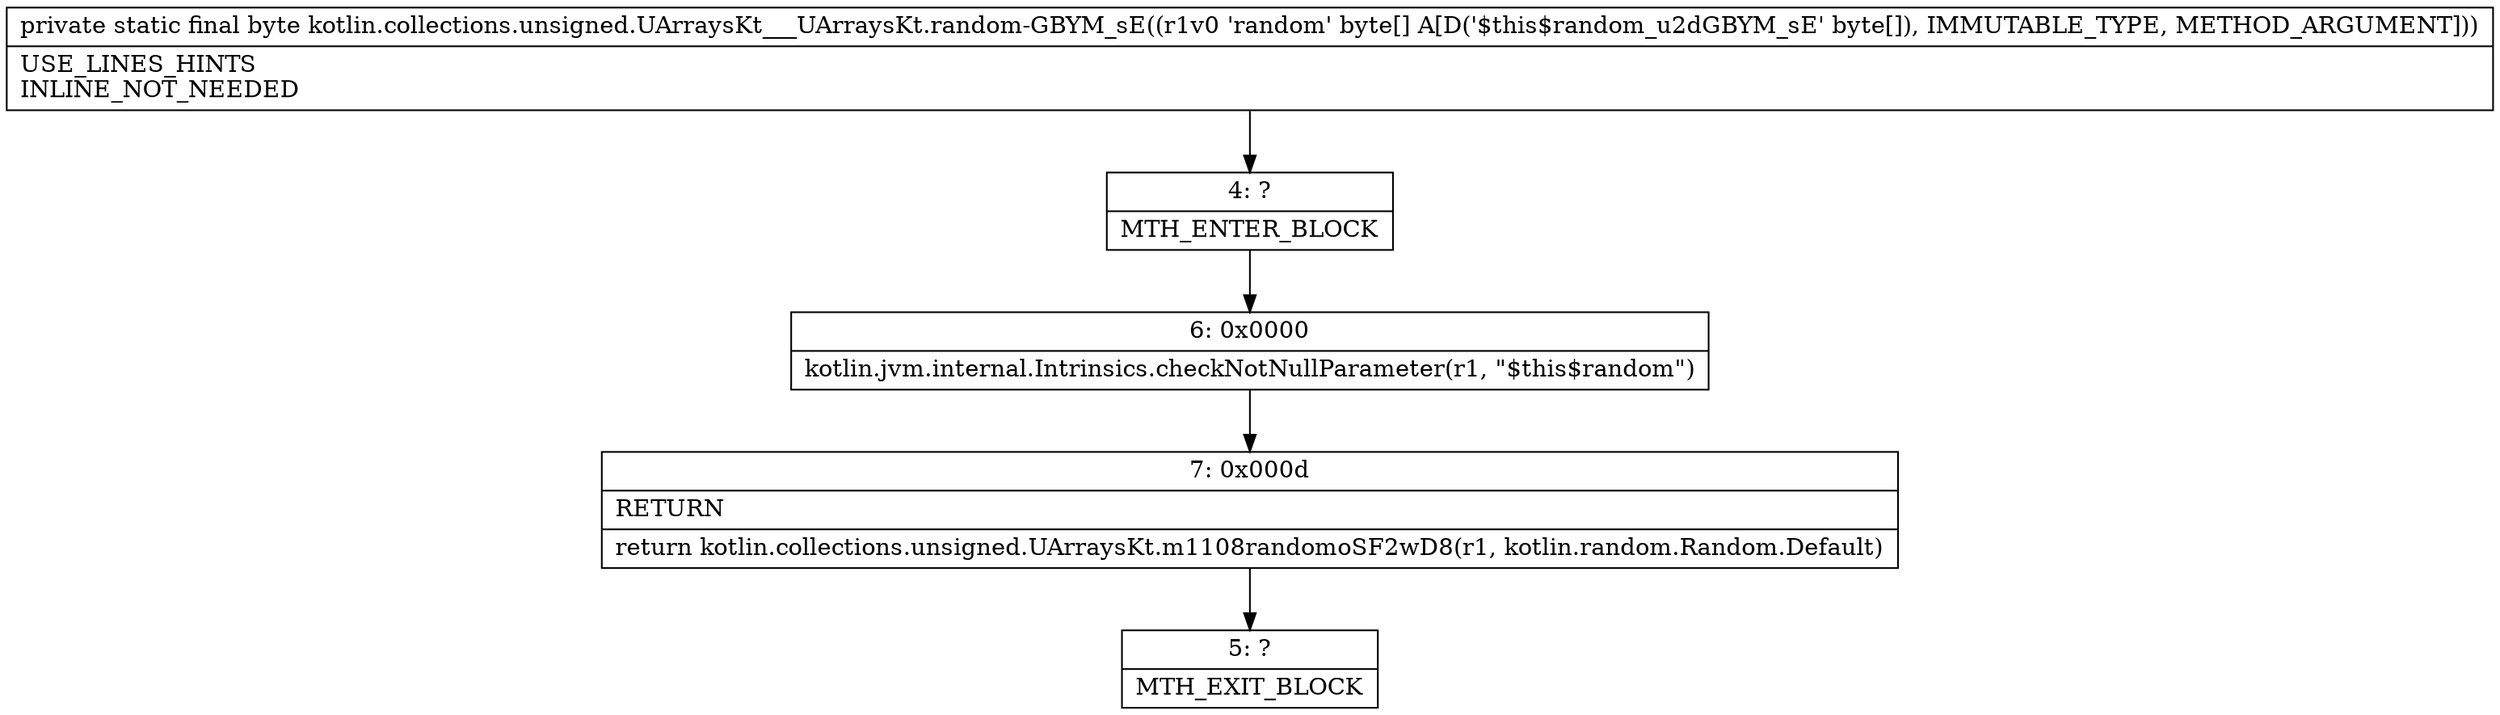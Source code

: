 digraph "CFG forkotlin.collections.unsigned.UArraysKt___UArraysKt.random\-GBYM_sE([B)B" {
Node_4 [shape=record,label="{4\:\ ?|MTH_ENTER_BLOCK\l}"];
Node_6 [shape=record,label="{6\:\ 0x0000|kotlin.jvm.internal.Intrinsics.checkNotNullParameter(r1, \"$this$random\")\l}"];
Node_7 [shape=record,label="{7\:\ 0x000d|RETURN\l|return kotlin.collections.unsigned.UArraysKt.m1108randomoSF2wD8(r1, kotlin.random.Random.Default)\l}"];
Node_5 [shape=record,label="{5\:\ ?|MTH_EXIT_BLOCK\l}"];
MethodNode[shape=record,label="{private static final byte kotlin.collections.unsigned.UArraysKt___UArraysKt.random\-GBYM_sE((r1v0 'random' byte[] A[D('$this$random_u2dGBYM_sE' byte[]), IMMUTABLE_TYPE, METHOD_ARGUMENT]))  | USE_LINES_HINTS\lINLINE_NOT_NEEDED\l}"];
MethodNode -> Node_4;Node_4 -> Node_6;
Node_6 -> Node_7;
Node_7 -> Node_5;
}

